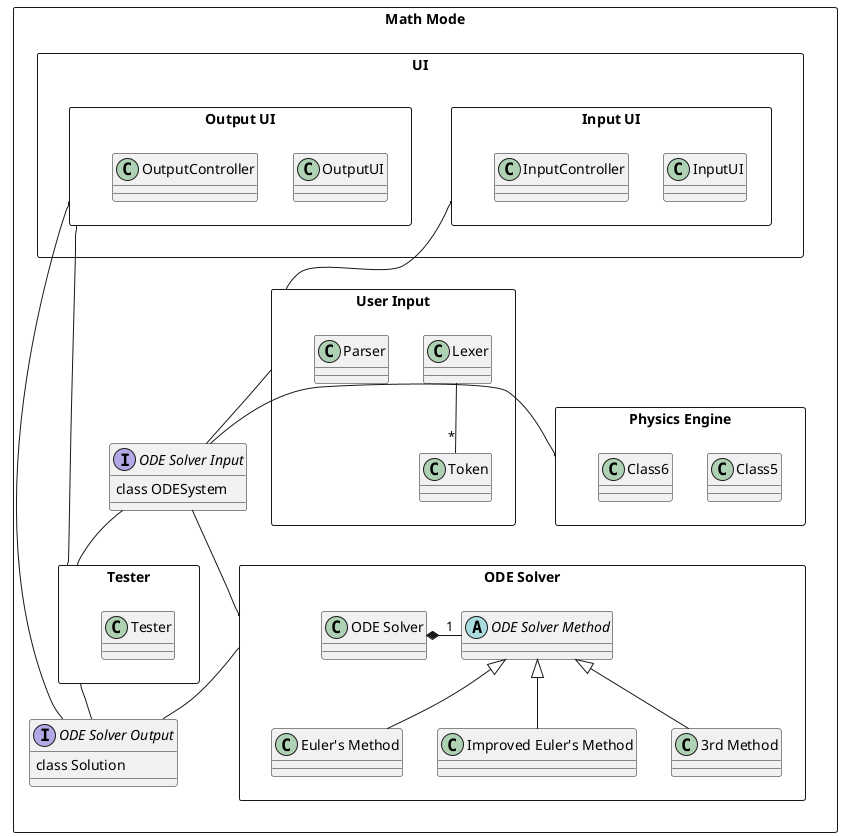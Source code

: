@startuml Package Diagram

rectangle "Math Mode" {

    rectangle "User Input" as UserInput {
        class Lexer
        class Token
        class Parser

        Lexer -- "*" Token

    }

    rectangle "ODE Solver" as ODESolver {
        class "ODE Solver" as ODES
        abstract "ODE Solver Method" as ODEM
        class "Euler's Method" as EM
        class "Improved Euler's Method" as IEM
        class "3rd Method" as M3

        ODES *-right- "1" ODEM
        ODEM <|-- EM
        ODEM <|-- IEM
        ODEM <|-- M3
    }

    UserInput -down- ODEInput

    interface "ODE Solver Input" as ODEInput {
        class ODESystem
    }

    ODEInput -down- ODESolver

    interface "ODE Solver Output" as ODEOutput {
        class Solution
    }

    ODESolver -down- ODEOutput

    rectangle "Physics Engine" as PhysicsEngine {
        class Class5
        class Class6
    }

    PhysicsEngine -left- ODEInput

    rectangle "UI" {
        rectangle "Input UI" as UIIn {
            class InputUI
            class InputController
        }

        UIIn -down- UserInput

        rectangle "Output UI" as UIOut {
            class OutputUI
            class OutputController
        }

        UIOut -down- ODEOutput
    }

    rectangle "Tester" {
        class Tester
    }

    Tester -up- ODEInput
    Tester -down- ODEOutput
    Tester -left- UIOut
}


@enduml